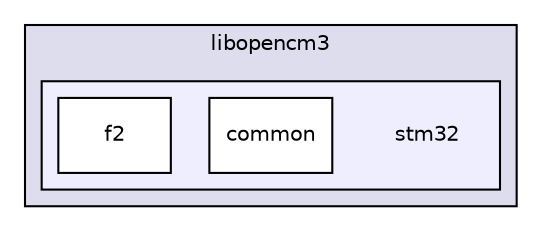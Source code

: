 digraph "/home/esdentem/projects/libopencm3/libopencm3-git/include/libopencm3/stm32/" {
  compound=true
  node [ fontsize="10", fontname="Helvetica"];
  edge [ labelfontsize="10", labelfontname="Helvetica"];
  subgraph clusterdir_e1040081471ffd682e8357aa53c82f70 {
    graph [ bgcolor="#ddddee", pencolor="black", label="libopencm3" fontname="Helvetica", fontsize="10", URL="dir_e1040081471ffd682e8357aa53c82f70.html"]
  subgraph clusterdir_45f2d6d22892326e20da1249658b8a7a {
    graph [ bgcolor="#eeeeff", pencolor="black", label="" URL="dir_45f2d6d22892326e20da1249658b8a7a.html"];
    dir_45f2d6d22892326e20da1249658b8a7a [shape=plaintext label="stm32"];
    dir_c02db4a0946ae9b9bf4f96b1a4904c69 [shape=box label="common" color="black" fillcolor="white" style="filled" URL="dir_c02db4a0946ae9b9bf4f96b1a4904c69.html"];
    dir_b2ce1f7ead2d66d914db4e5ac397eede [shape=box label="f2" color="black" fillcolor="white" style="filled" URL="dir_b2ce1f7ead2d66d914db4e5ac397eede.html"];
  }
  }
}
